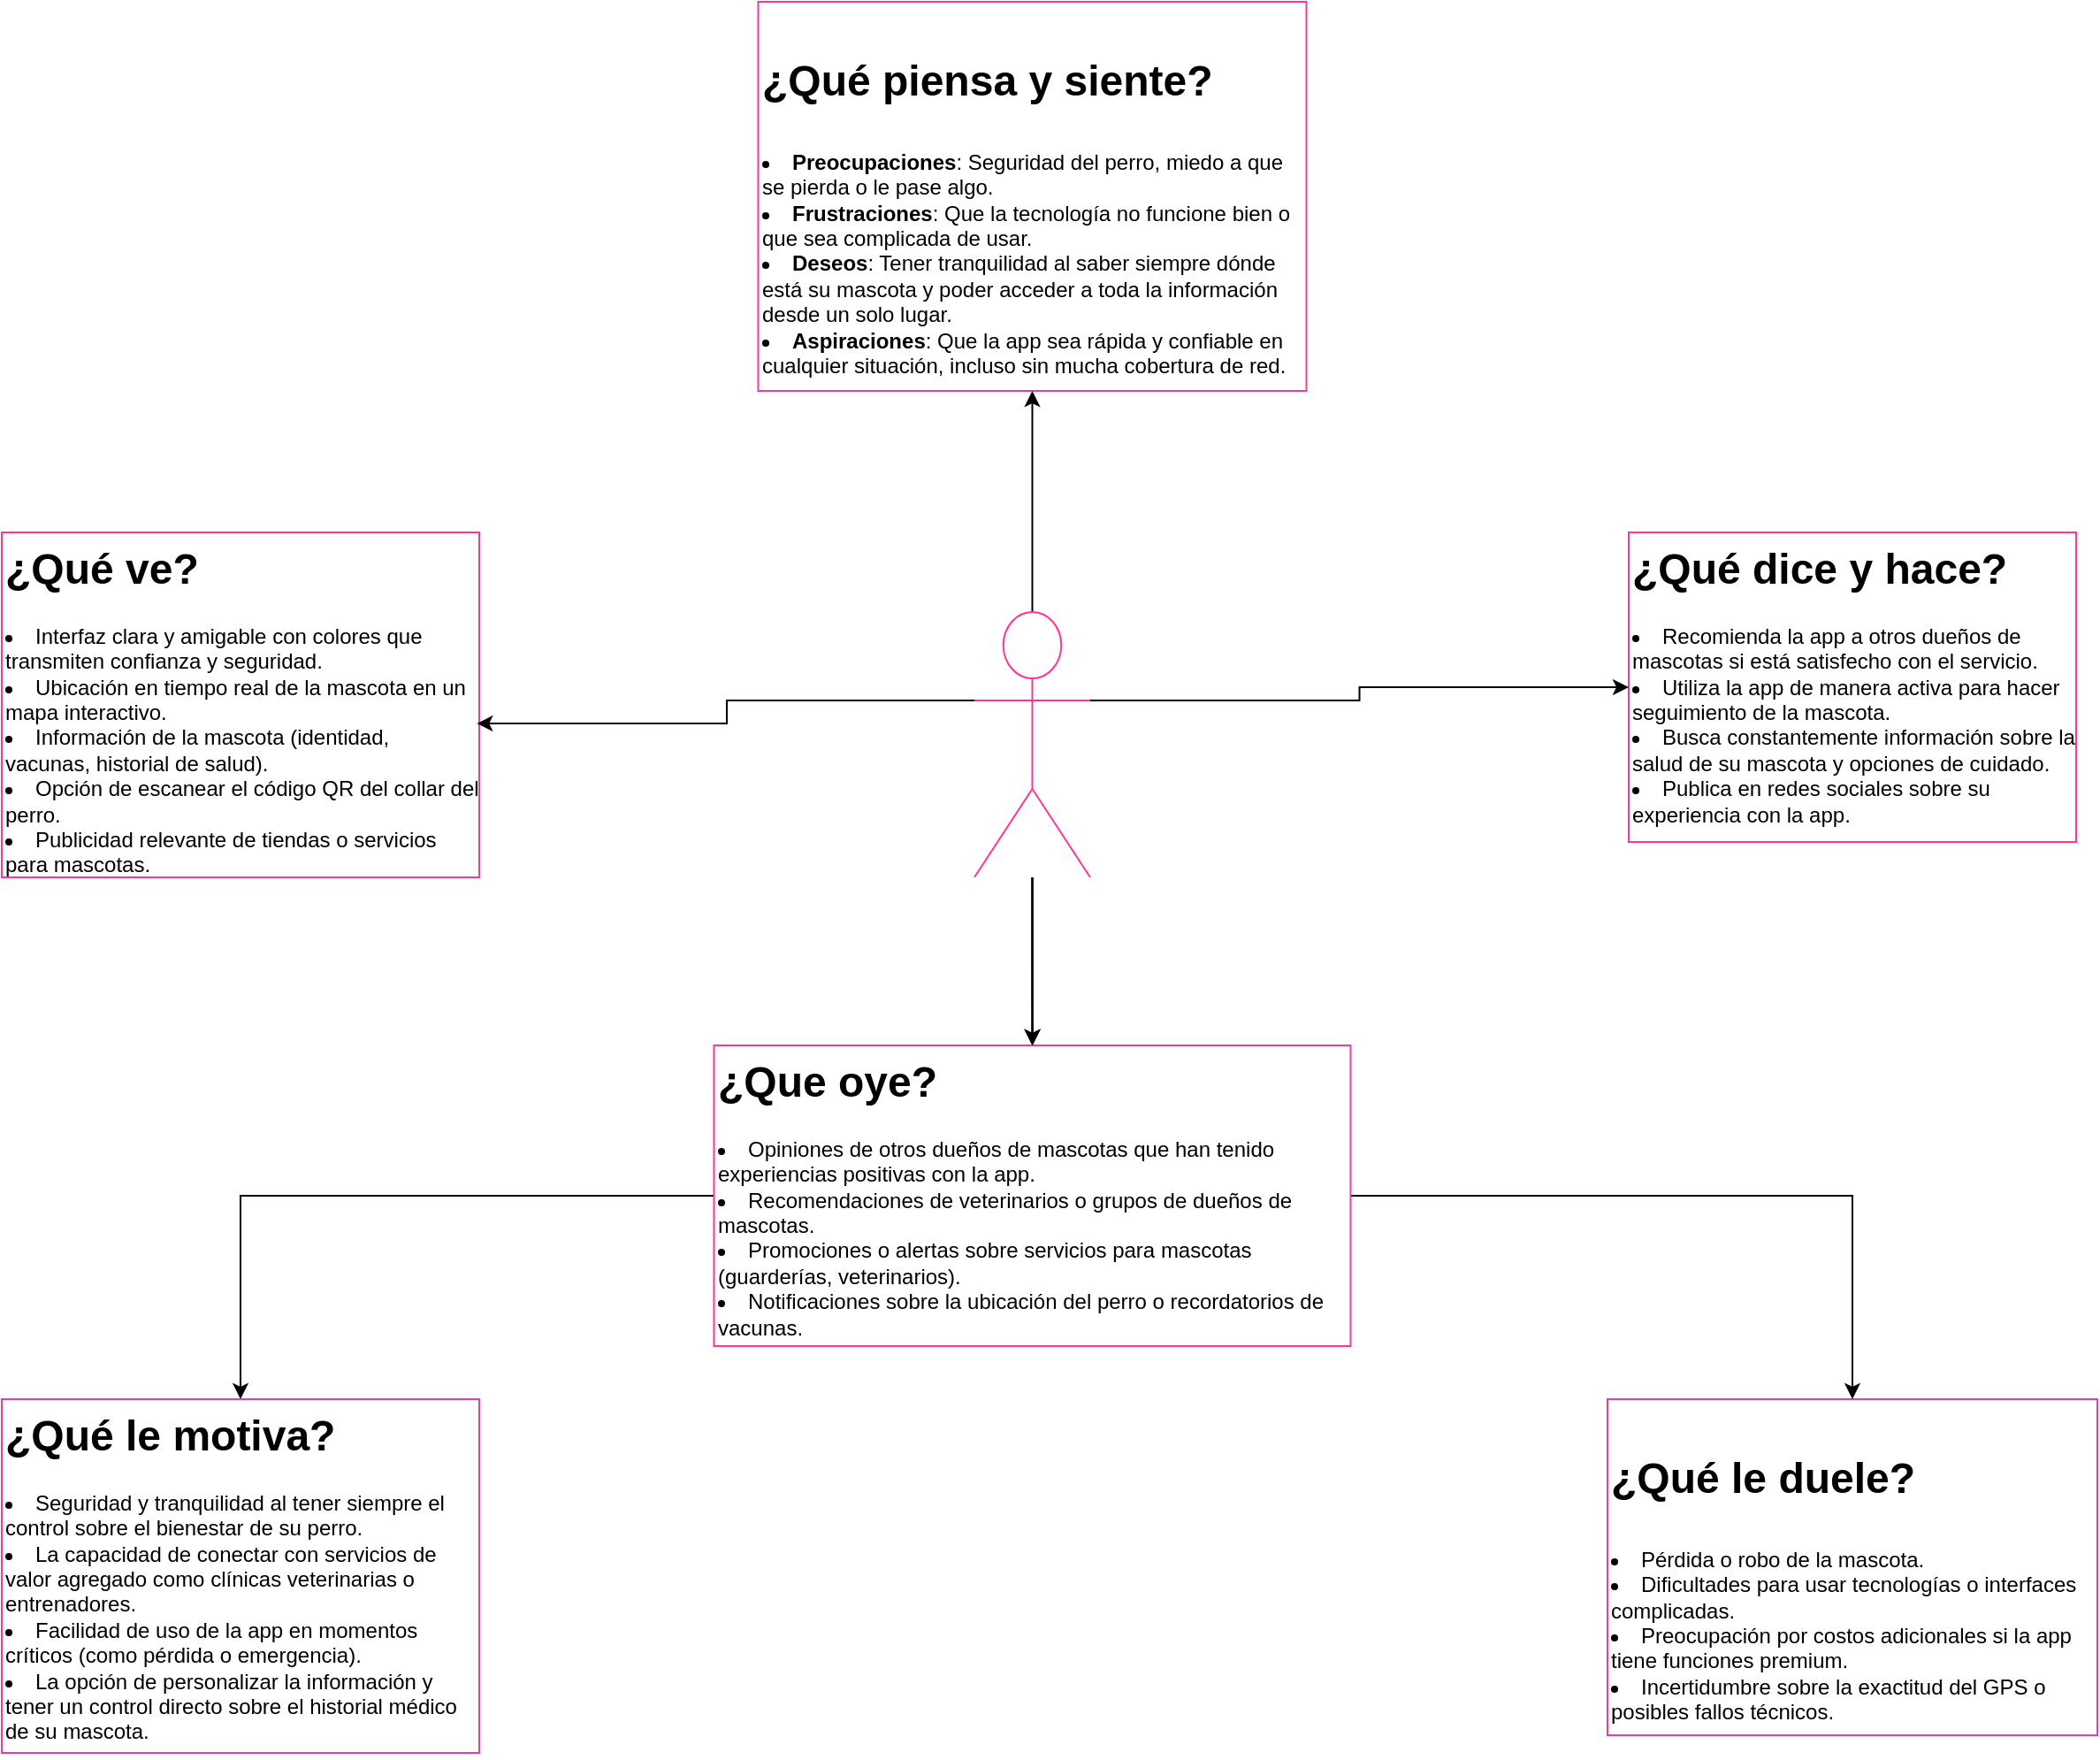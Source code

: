 <mxfile version="24.7.6">
  <diagram name="Página-1" id="EP0Kh6Wl1sCgcIuS-UJ0">
    <mxGraphModel dx="2037" dy="1616" grid="1" gridSize="10" guides="1" tooltips="1" connect="1" arrows="1" fold="1" page="1" pageScale="1" pageWidth="827" pageHeight="1169" math="0" shadow="0">
      <root>
        <mxCell id="0" />
        <mxCell id="1" parent="0" />
        <mxCell id="UPJGnOS-f1IVYOP2Ux9r-1" value="&lt;h1 style=&quot;margin-top: 0px;&quot;&gt;¿Qué ve?&lt;br&gt;&lt;/h1&gt;&lt;li&gt;Interfaz clara y amigable con colores que transmiten confianza y seguridad.&lt;/li&gt;&lt;li&gt;Ubicación en tiempo real de la mascota en un mapa interactivo.&lt;/li&gt;&lt;li&gt;Información de la mascota (identidad, vacunas, historial de salud).&lt;/li&gt;&lt;li&gt;Opción de escanear el código QR del collar del perro.&lt;/li&gt;&lt;li&gt;Publicidad relevante de tiendas o servicios para mascotas.&lt;/li&gt;&lt;p&gt;&amp;nbsp;&lt;br&gt;&lt;/p&gt;" style="text;html=1;whiteSpace=wrap;overflow=hidden;rounded=0;strokeColor=#FF3399;" vertex="1" parent="1">
          <mxGeometry x="-180" y="-230" width="270" height="195" as="geometry" />
        </mxCell>
        <mxCell id="UPJGnOS-f1IVYOP2Ux9r-2" value="&lt;h1 style=&quot;margin-top: 0px;&quot;&gt;¿Qué dice y hace?&lt;/h1&gt;&lt;li&gt;Recomienda la app a otros dueños de mascotas si está satisfecho con el servicio.&lt;/li&gt;&lt;li&gt;Utiliza la app de manera activa para hacer seguimiento de la mascota.&lt;/li&gt;&lt;li&gt;Busca constantemente información sobre la salud de su mascota y opciones de cuidado.&lt;/li&gt;&lt;li&gt;Publica en redes sociales sobre su experiencia con la app.&lt;/li&gt;" style="text;html=1;whiteSpace=wrap;overflow=hidden;rounded=0;strokeColor=#FF3399;" vertex="1" parent="1">
          <mxGeometry x="740" y="-230" width="253" height="175" as="geometry" />
        </mxCell>
        <mxCell id="UPJGnOS-f1IVYOP2Ux9r-3" value="&lt;h1 style=&quot;margin-top: 0px;&quot;&gt;&lt;p&gt;&lt;strong&gt;¿Qué le duele?&lt;/strong&gt;&lt;/p&gt;&lt;/h1&gt;&lt;li&gt;Pérdida o robo de la mascota.&lt;/li&gt;&lt;li&gt;Dificultades para usar tecnologías o interfaces complicadas.&lt;/li&gt;&lt;li&gt;Preocupación por costos adicionales si la app tiene funciones premium.&lt;/li&gt;&lt;li&gt;Incertidumbre sobre la exactitud del GPS o posibles fallos técnicos.&lt;/li&gt;" style="text;html=1;whiteSpace=wrap;overflow=hidden;rounded=0;strokeColor=#FF3399;" vertex="1" parent="1">
          <mxGeometry x="728" y="260" width="277" height="190" as="geometry" />
        </mxCell>
        <mxCell id="UPJGnOS-f1IVYOP2Ux9r-22" style="edgeStyle=orthogonalEdgeStyle;rounded=0;orthogonalLoop=1;jettySize=auto;html=1;exitX=1;exitY=0.5;exitDx=0;exitDy=0;" edge="1" parent="1" source="UPJGnOS-f1IVYOP2Ux9r-4" target="UPJGnOS-f1IVYOP2Ux9r-3">
          <mxGeometry relative="1" as="geometry" />
        </mxCell>
        <mxCell id="UPJGnOS-f1IVYOP2Ux9r-23" style="edgeStyle=orthogonalEdgeStyle;rounded=0;orthogonalLoop=1;jettySize=auto;html=1;exitX=0;exitY=0.5;exitDx=0;exitDy=0;entryX=0.5;entryY=0;entryDx=0;entryDy=0;" edge="1" parent="1" source="UPJGnOS-f1IVYOP2Ux9r-4" target="UPJGnOS-f1IVYOP2Ux9r-7">
          <mxGeometry relative="1" as="geometry" />
        </mxCell>
        <mxCell id="UPJGnOS-f1IVYOP2Ux9r-4" value="&lt;h1 style=&quot;margin-top: 0px;&quot;&gt;&lt;span style=&quot;background-color: initial;&quot;&gt;¿Que oye?&lt;/span&gt;&lt;span style=&quot;background-color: initial; font-size: 12px; font-weight: normal;&quot;&gt;&amp;nbsp;&lt;/span&gt;&lt;/h1&gt;&lt;li&gt;Opiniones de otros dueños de mascotas que han tenido experiencias positivas con la app.&lt;/li&gt;&lt;li&gt;Recomendaciones de veterinarios o grupos de dueños de mascotas.&lt;/li&gt;&lt;li&gt;Promociones o alertas sobre servicios para mascotas (guarderías, veterinarios).&lt;/li&gt;&lt;li&gt;Notificaciones sobre la ubicación del perro o recordatorios de vacunas.&lt;/li&gt;" style="text;html=1;whiteSpace=wrap;overflow=hidden;rounded=0;strokeColor=#FF3399;" vertex="1" parent="1">
          <mxGeometry x="222.75" y="60" width="360" height="170" as="geometry" />
        </mxCell>
        <mxCell id="UPJGnOS-f1IVYOP2Ux9r-5" value="&lt;h1 style=&quot;margin-top: 0px;&quot;&gt;&lt;p&gt;&lt;strong&gt;¿Qué piensa y siente?&lt;/strong&gt;&lt;/p&gt;&lt;/h1&gt;&lt;li&gt;&lt;strong&gt;Preocupaciones&lt;/strong&gt;: Seguridad del perro, miedo a que se pierda o le pase algo.&lt;/li&gt;&lt;li&gt;&lt;strong&gt;Frustraciones&lt;/strong&gt;: Que la tecnología no funcione bien o que sea complicada de usar.&lt;/li&gt;&lt;li&gt;&lt;strong&gt;Deseos&lt;/strong&gt;: Tener tranquilidad al saber siempre dónde está su mascota y poder acceder a toda la información desde un solo lugar.&lt;/li&gt;&lt;li&gt;&lt;strong&gt;Aspiraciones&lt;/strong&gt;: Que la app sea rápida y confiable en cualquier situación, incluso sin mucha cobertura de red.&lt;/li&gt;" style="text;html=1;whiteSpace=wrap;overflow=hidden;rounded=0;strokeColor=#FF3399;" vertex="1" parent="1">
          <mxGeometry x="247.75" y="-530" width="310" height="220" as="geometry" />
        </mxCell>
        <mxCell id="UPJGnOS-f1IVYOP2Ux9r-7" value="&lt;h1 style=&quot;margin-top: 0px;&quot;&gt;¿Qué le motiva?&lt;/h1&gt;&lt;li&gt;Seguridad y tranquilidad al tener siempre el control sobre el bienestar de su perro.&lt;/li&gt;&lt;li&gt;La capacidad de conectar con servicios de valor agregado como clínicas veterinarias o entrenadores.&lt;/li&gt;&lt;li&gt;Facilidad de uso de la app en momentos críticos (como pérdida o emergencia).&lt;/li&gt;&lt;li&gt;La opción de personalizar la información y tener un control directo sobre el historial médico de su mascota.&lt;/li&gt;" style="text;html=1;whiteSpace=wrap;overflow=hidden;rounded=0;strokeColor=#FF3399;" vertex="1" parent="1">
          <mxGeometry x="-180" y="260" width="270" height="200" as="geometry" />
        </mxCell>
        <mxCell id="UPJGnOS-f1IVYOP2Ux9r-13" style="edgeStyle=orthogonalEdgeStyle;rounded=0;orthogonalLoop=1;jettySize=auto;html=1;exitX=0.5;exitY=0;exitDx=0;exitDy=0;exitPerimeter=0;entryX=0.5;entryY=1;entryDx=0;entryDy=0;" edge="1" parent="1" source="UPJGnOS-f1IVYOP2Ux9r-8" target="UPJGnOS-f1IVYOP2Ux9r-5">
          <mxGeometry relative="1" as="geometry" />
        </mxCell>
        <mxCell id="UPJGnOS-f1IVYOP2Ux9r-14" style="edgeStyle=orthogonalEdgeStyle;rounded=0;orthogonalLoop=1;jettySize=auto;html=1;exitX=1;exitY=0.333;exitDx=0;exitDy=0;exitPerimeter=0;entryX=0;entryY=0.5;entryDx=0;entryDy=0;" edge="1" parent="1" source="UPJGnOS-f1IVYOP2Ux9r-8" target="UPJGnOS-f1IVYOP2Ux9r-2">
          <mxGeometry relative="1" as="geometry" />
        </mxCell>
        <mxCell id="UPJGnOS-f1IVYOP2Ux9r-17" value="" style="edgeStyle=orthogonalEdgeStyle;rounded=0;orthogonalLoop=1;jettySize=auto;html=1;" edge="1" parent="1" source="UPJGnOS-f1IVYOP2Ux9r-8" target="UPJGnOS-f1IVYOP2Ux9r-4">
          <mxGeometry relative="1" as="geometry" />
        </mxCell>
        <mxCell id="UPJGnOS-f1IVYOP2Ux9r-18" value="" style="edgeStyle=orthogonalEdgeStyle;rounded=0;orthogonalLoop=1;jettySize=auto;html=1;" edge="1" parent="1" source="UPJGnOS-f1IVYOP2Ux9r-8" target="UPJGnOS-f1IVYOP2Ux9r-4">
          <mxGeometry relative="1" as="geometry" />
        </mxCell>
        <mxCell id="UPJGnOS-f1IVYOP2Ux9r-19" value="" style="edgeStyle=orthogonalEdgeStyle;rounded=0;orthogonalLoop=1;jettySize=auto;html=1;" edge="1" parent="1" source="UPJGnOS-f1IVYOP2Ux9r-8" target="UPJGnOS-f1IVYOP2Ux9r-4">
          <mxGeometry relative="1" as="geometry" />
        </mxCell>
        <mxCell id="UPJGnOS-f1IVYOP2Ux9r-8" value="" style="shape=umlActor;verticalLabelPosition=bottom;verticalAlign=top;html=1;outlineConnect=0;strokeColor=#FF3399;" vertex="1" parent="1">
          <mxGeometry x="370" y="-185" width="65.5" height="150" as="geometry" />
        </mxCell>
        <mxCell id="UPJGnOS-f1IVYOP2Ux9r-12" style="edgeStyle=orthogonalEdgeStyle;rounded=0;orthogonalLoop=1;jettySize=auto;html=1;exitX=0;exitY=0.333;exitDx=0;exitDy=0;exitPerimeter=0;entryX=0.995;entryY=0.554;entryDx=0;entryDy=0;entryPerimeter=0;" edge="1" parent="1" source="UPJGnOS-f1IVYOP2Ux9r-8" target="UPJGnOS-f1IVYOP2Ux9r-1">
          <mxGeometry relative="1" as="geometry" />
        </mxCell>
      </root>
    </mxGraphModel>
  </diagram>
</mxfile>
